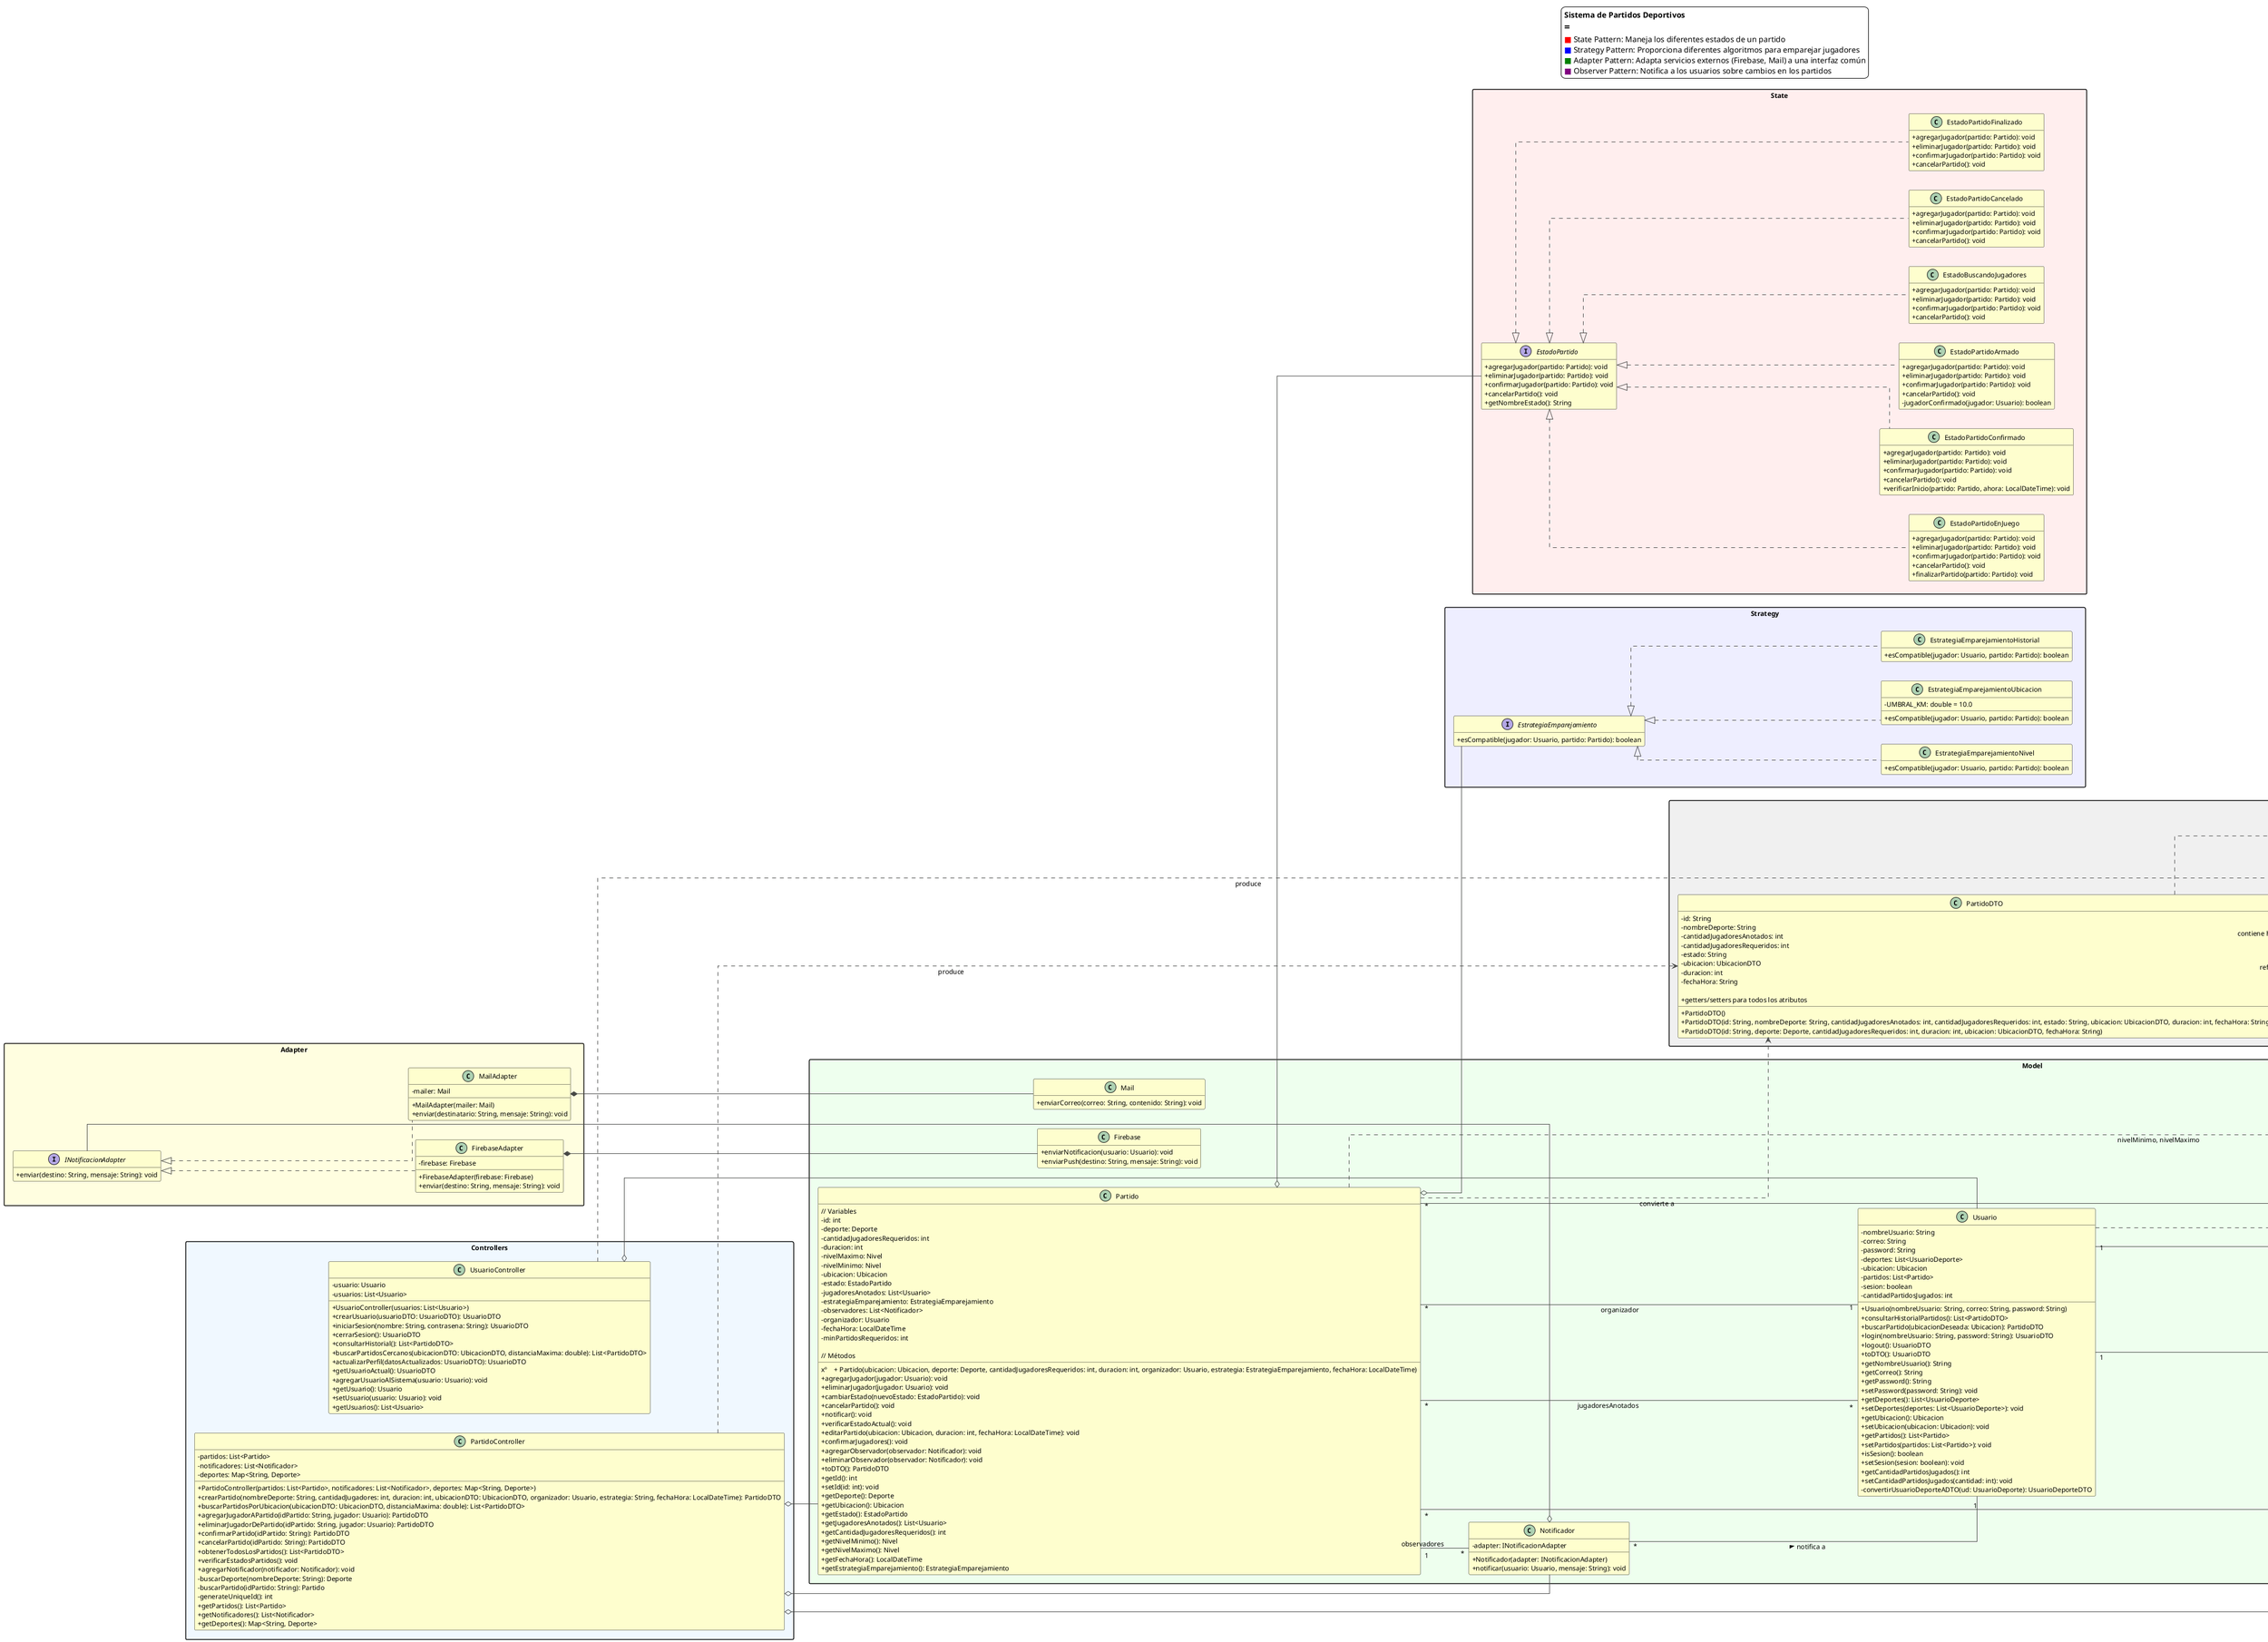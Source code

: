 @startuml Sistema de Partidos TPO ADOO

skinparam classAttributeIconSize 0
skinparam packageStyle rectangle
skinparam linetype ortho
skinparam shadowing false
skinparam backgroundColor white
skinparam handwritten false
skinparam monochrome false
skinparam packagePadding 10
skinparam defaultFontSize 12
skinparam defaultFontName Arial
skinparam classBackgroundColor #FEFECE
skinparam packageBackgroundColor #FAFAFA
skinparam noteBackgroundColor #EFF5FB
skinparam noteBorderColor #A9D0F5
skinparam ArrowColor #454645
skinparam stereotypeCBackgroundColor #ADD1B2
skinparam stereotypeCBorderColor #A9A9A9

left to right direction
hide empty members

package "Model" #EEFFEE {
  class Partido {
  // Variables
    - id: int
    - deporte: Deporte
    - cantidadJugadoresRequeridos: int
    - duracion: int
    - nivelMaximo: Nivel
    - nivelMinimo: Nivel
    - ubicacion: Ubicacion
    - estado: EstadoPartido
    - jugadoresAnotados: List<Usuario>
    - estrategiaEmparejamiento: EstrategiaEmparejamiento
    - observadores: List<Notificador>
    - organizador: Usuario
    - fechaHora: LocalDateTime
    - minPartidosRequeridos: int

    // Métodos
xº    + Partido(ubicacion: Ubicacion, deporte: Deporte, cantidadJugadoresRequeridos: int, duracion: int, organizador: Usuario, estrategia: EstrategiaEmparejamiento, fechaHora: LocalDateTime)
    + agregarJugador(jugador: Usuario): void
    + eliminarJugador(jugador: Usuario): void
    + cambiarEstado(nuevoEstado: EstadoPartido): void
    + cancelarPartido(): void
    + notificar(): void
    + verificarEstadoActual(): void
    + editarPartido(ubicacion: Ubicacion, duracion: int, fechaHora: LocalDateTime): void
    + confirmarJugadores(): void
    + agregarObservador(observador: Notificador): void
    + eliminarObservador(observador: Notificador): void
    + toDTO(): PartidoDTO
    + getId(): int
    + setId(id: int): void
    + getDeporte(): Deporte
    + getUbicacion(): Ubicacion
    + getEstado(): EstadoPartido
    + getJugadoresAnotados(): List<Usuario>
    + getCantidadJugadoresRequeridos(): int
    + getNivelMinimo(): Nivel
    + getNivelMaximo(): Nivel
    + getFechaHora(): LocalDateTime
    + getEstrategiaEmparejamiento(): EstrategiaEmparejamiento
  }

  class Usuario {
    - nombreUsuario: String
    - correo: String
    - password: String
    - deportes: List<UsuarioDeporte>
    - ubicacion: Ubicacion
    - partidos: List<Partido>
    - sesion: boolean
    - cantidadPartidosJugados: int

    + Usuario(nombreUsuario: String, correo: String, password: String)
    + consultarHistorialPartidos(): List<PartidoDTO>
    + buscarPartido(ubicacionDeseada: Ubicacion): PartidoDTO
    + login(nombreUsuario: String, password: String): UsuarioDTO
    + logout(): UsuarioDTO
    + toDTO(): UsuarioDTO
    + getNombreUsuario(): String
    + getCorreo(): String
    + getPassword(): String
    + setPassword(password: String): void
    + getDeportes(): List<UsuarioDeporte>
    + setDeportes(deportes: List<UsuarioDeporte>): void
    + getUbicacion(): Ubicacion
    + setUbicacion(ubicacion: Ubicacion): void
    + getPartidos(): List<Partido>
    + setPartidos(partidos: List<Partido>): void
    + isSesion(): boolean
    + setSesion(sesion: boolean): void
    + getCantidadPartidosJugados(): int
    + setCantidadPartidosJugados(cantidad: int): void
    - convertirUsuarioDeporteADTO(ud: UsuarioDeporte): UsuarioDeporteDTO
  }

  class Ubicacion {
    - ciudad: String
    - direccion: String
    - latitud: double
    - longitud: double

    + Ubicacion(ciudad: String, direccion: String, latitud: double, longitud: double)
    + calcularDistancia(otra: Ubicacion): double
    + toDTO(): UbicacionDTO
    + getCiudad(): String
    + getDireccion(): String
    + getLatitud(): double
    + getLongitud(): double
  }

  class Deporte {
    - nombre: String
    - jugadoresMaximos: int
    - jugadoresMinimos: int

    + Deporte(nombre: String, jugadoresMinimos: int, jugadoresMaximos: int)
    + getNombre(): String
    + getJugadoresMaximos(): int
    + getJugadoresMinimos(): int
  }

  class UsuarioDeporte {
    - nivel: Nivel
    - deporte: Deporte
    - jugador: Usuario

    + getNivel(): Nivel
    + setNivel(nivel: Nivel): void
    + getDeporte(): Deporte
    + setDeporte(deporte: Deporte): void
    + getJugador(): Usuario
    + setJugador(jugador: Usuario): void
  }

  enum Nivel {
    PRINCIPIANTE
    INTERMEDIO
    AVANZADO
  }

  class Notificador {
    - adapter: INotificacionAdapter

    + Notificador(adapter: INotificacionAdapter)
    + notificar(usuario: Usuario, mensaje: String): void
  }

  class Firebase {
    + enviarNotificacion(usuario: Usuario): void
    + enviarPush(destino: String, mensaje: String): void
  }

  class Mail {
    + enviarCorreo(correo: String, contenido: String): void
  }
}

package "Controllers" #F0F8FF {
  class PartidoController {
    - partidos: List<Partido>
    - notificadores: List<Notificador>
    - deportes: Map<String, Deporte>

    + PartidoController(partidos: List<Partido>, notificadores: List<Notificador>, deportes: Map<String, Deporte>)
    + crearPartido(nombreDeporte: String, cantidadJugadores: int, duracion: int, ubicacionDTO: UbicacionDTO, organizador: Usuario, estrategia: String, fechaHora: LocalDateTime): PartidoDTO
    + buscarPartidosPorUbicacion(ubicacionDTO: UbicacionDTO, distanciaMaxima: double): List<PartidoDTO>
    + agregarJugadorAPartido(idPartido: String, jugador: Usuario): PartidoDTO
    + eliminarJugadorDePartido(idPartido: String, jugador: Usuario): PartidoDTO
    + confirmarPartido(idPartido: String): PartidoDTO
    + cancelarPartido(idPartido: String): PartidoDTO
    + obtenerTodosLosPartidos(): List<PartidoDTO>
    + verificarEstadosPartidos(): void
    + agregarNotificador(notificador: Notificador): void
    - buscarDeporte(nombreDeporte: String): Deporte
    - buscarPartido(idPartido: String): Partido
    - generateUniqueId(): int
    + getPartidos(): List<Partido>
    + getNotificadores(): List<Notificador>
    + getDeportes(): Map<String, Deporte>
  }

  class UsuarioController {
    - usuario: Usuario
    - usuarios: List<Usuario>

    + UsuarioController(usuarios: List<Usuario>)
    + crearUsuario(usuarioDTO: UsuarioDTO): UsuarioDTO
    + iniciarSesion(nombre: String, contrasena: String): UsuarioDTO
    + cerrarSesion(): UsuarioDTO
    + consultarHistorial(): List<PartidoDTO>
    + buscarPartidosCercanos(ubicacionDTO: UbicacionDTO, distanciaMaxima: double): List<PartidoDTO>
    + actualizarPerfil(datosActualizados: UsuarioDTO): UsuarioDTO
    + getUsuarioActual(): UsuarioDTO
    + agregarUsuarioAlSistema(usuario: Usuario): void
    + getUsuario(): Usuario
    + setUsuario(usuario: Usuario): void
    + getUsuarios(): List<Usuario>
  }
}

package "State" #FFEEEE {
  interface EstadoPartido {
    + agregarJugador(partido: Partido): void
    + eliminarJugador(partido: Partido): void
    + confirmarJugador(partido: Partido): void
    + cancelarPartido(): void
    + getNombreEstado(): String
  }

  together {
    class EstadoBuscandoJugadores implements EstadoPartido {
      + agregarJugador(partido: Partido): void
      + eliminarJugador(partido: Partido): void
      + confirmarJugador(partido: Partido): void
      + cancelarPartido(): void
    }

    class EstadoPartidoArmado implements EstadoPartido {
      + agregarJugador(partido: Partido): void
      + eliminarJugador(partido: Partido): void
      + confirmarJugador(partido: Partido): void
      + cancelarPartido(): void
      - jugadorConfirmado(jugador: Usuario): boolean
    }

    class EstadoPartidoConfirmado implements EstadoPartido {
      + agregarJugador(partido: Partido): void
      + eliminarJugador(partido: Partido): void
      + confirmarJugador(partido: Partido): void
      + cancelarPartido(): void
      + verificarInicio(partido: Partido, ahora: LocalDateTime): void
    }

    class EstadoPartidoEnJuego implements EstadoPartido {
      + agregarJugador(partido: Partido): void
      + eliminarJugador(partido: Partido): void
      + confirmarJugador(partido: Partido): void
      + cancelarPartido(): void
      + finalizarPartido(partido: Partido): void
    }

    class EstadoPartidoFinalizado implements EstadoPartido {
      + agregarJugador(partido: Partido): void
      + eliminarJugador(partido: Partido): void
      + confirmarJugador(partido: Partido): void
      + cancelarPartido(): void
    }

    class EstadoPartidoCancelado implements EstadoPartido {
      + agregarJugador(partido: Partido): void
      + eliminarJugador(partido: Partido): void
      + confirmarJugador(partido: Partido): void
      + cancelarPartido(): void
    }
  }
}

package "Strategy" #EEEEFF {
  interface EstrategiaEmparejamiento {
    + esCompatible(jugador: Usuario, partido: Partido): boolean
  }

  together {
    class EstrategiaEmparejamientoNivel implements EstrategiaEmparejamiento {
      + esCompatible(jugador: Usuario, partido: Partido): boolean
    }

    class EstrategiaEmparejamientoHistorial implements EstrategiaEmparejamiento {
      + esCompatible(jugador: Usuario, partido: Partido): boolean
    }

    class EstrategiaEmparejamientoUbicacion implements EstrategiaEmparejamiento {
      - UMBRAL_KM: double = 10.0
      + esCompatible(jugador: Usuario, partido: Partido): boolean
    }
  }
}

package "Adapter" #FFFEE0 {
  interface INotificacionAdapter {
    + enviar(destino: String, mensaje: String): void
  }

  together {
    class FirebaseAdapter implements INotificacionAdapter {
      - firebase: Firebase
      + FirebaseAdapter(firebase: Firebase)
      + enviar(destino: String, mensaje: String): void
    }

    class MailAdapter implements INotificacionAdapter {
      - mailer: Mail
      + MailAdapter(mailer: Mail)
      + enviar(destinatario: String, mensaje: String): void
    }
  }
}

package "DTO" #F0F0F0 {
  class PartidoDTO {
    - id: String
    - nombreDeporte: String
    - cantidadJugadoresAnotados: int
    - cantidadJugadoresRequeridos: int
    - estado: String
    - ubicacion: UbicacionDTO
    - duracion: int
    - fechaHora: String

    + PartidoDTO()
    + PartidoDTO(id: String, nombreDeporte: String, cantidadJugadoresAnotados: int, cantidadJugadoresRequeridos: int, estado: String, ubicacion: UbicacionDTO, duracion: int, fechaHora: String)
    + PartidoDTO(id: String, deporte: Deporte, cantidadJugadoresRequeridos: int, duracion: int, ubicacion: UbicacionDTO, fechaHora: String)
    + getters/setters para todos los atributos
  }

  class UsuarioDTO {
    - nombreUsuario: String
    - correo: String
    - password: String
    - ubicacion: UbicacionDTO
    - deportes: List<UsuarioDeporteDTO>
    - historial: List<PartidoDTO>
    - sesion: boolean
    - cantidadPartidosJugados: int

    + UsuarioDTO()
    + UsuarioDTO(nombreUsuario: String, correo: String, password: String, ubicacion: UbicacionDTO, deportes: List<UsuarioDeporteDTO>, historial: List<PartidoDTO>, sesion: boolean, cantidadPartidosJugados: int)
    + getters/setters para todos los atributos
  }

  class DeporteDTO {
    - id: int
    - nombre: String
    - jugadoresMinimos: int
    - jugadoresMaximos: int

    + getters/setters para todos los atributos
  }

  class UbicacionDTO {
    - latitud: double
    - longitud: double
    - direccion: String
    - ciudad: String

    + UbicacionDTO()
    + UbicacionDTO(latitud: double, longitud: double, direccion: String, ciudad: String)
    + getters/setters para todos los atributos
  }

  class UsuarioDeporteDTO {
    - nivel: Nivel
    - deporte: DeporteDTO

    + UsuarioDeporteDTO()
    + UsuarioDeporteDTO(nivel: Nivel, deporte: DeporteDTO)
    + getters/setters para todos los atributos
  }
}

' RELACIONES!!

Partido o-- EstadoPartido
Partido o-- EstrategiaEmparejamiento

Partido "*" -- "1" Deporte
Partido "*" -- "1" Ubicacion
Partido "*" -- "*" Usuario : jugadoresAnotados
Partido "*" -- "1" Usuario : organizador
Usuario "1" -- "*" UsuarioDeporte
UsuarioDeporte "*" -- "1" Deporte
Usuario "1" -- "1" Ubicacion
Partido "1" -- "*" Notificador : observadores
Notificador "*" -- "1" Usuario : notifica a >

Notificador o-- INotificacionAdapter
FirebaseAdapter *-- Firebase
MailAdapter *-- Mail

PartidoController o-- Partido
PartidoController o-- Notificador
PartidoController o-- Deporte
UsuarioController o-- Usuario

PartidoController ..> PartidoDTO : produce
UsuarioController ..> UsuarioDTO : produce
Partido ..> PartidoDTO : convierte a
Usuario ..> UsuarioDTO : convierte a
Ubicacion ..> UbicacionDTO : convierte a
PartidoDTO ..> UbicacionDTO : contiene
PartidoDTO ..> DeporteDTO : referencia
PartidoDTO ..> UsuarioDTO : referencia
UsuarioDTO ..> UbicacionDTO : contiene
UsuarioDTO ..> UsuarioDeporteDTO : contiene
UsuarioDTO ..> PartidoDTO : contiene historial
UsuarioDeporteDTO ..> DeporteDTO : contiene

Partido ..> Nivel : nivelMinimo, nivelMaximo
UsuarioDeporte *-- Nivel : nivel
UsuarioDeporteDTO *-- Nivel : nivel

' Posicionamiento y leyenda
legend top
  <b>Sistema de Partidos Deportivos
  ==
  <color:red>■</color> State Pattern: Maneja los diferentes estados de un partido
  <color:blue>■</color> Strategy Pattern: Proporciona diferentes algoritmos para emparejar jugadores
  <color:green>■</color> Adapter Pattern: Adapta servicios externos (Firebase, Mail) a una interfaz común
  <color:purple>■</color> Observer Pattern: Notifica a los usuarios sobre cambios en los partidos
endlegend

@enduml